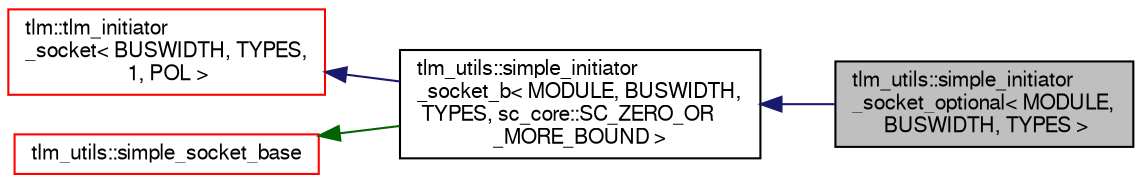 digraph "tlm_utils::simple_initiator_socket_optional&lt; MODULE, BUSWIDTH, TYPES &gt;"
{
  edge [fontname="FreeSans",fontsize="10",labelfontname="FreeSans",labelfontsize="10"];
  node [fontname="FreeSans",fontsize="10",shape=record];
  rankdir="LR";
  Node12 [label="tlm_utils::simple_initiator\l_socket_optional\< MODULE,\l BUSWIDTH, TYPES \>",height=0.2,width=0.4,color="black", fillcolor="grey75", style="filled", fontcolor="black"];
  Node13 -> Node12 [dir="back",color="midnightblue",fontsize="10",style="solid",fontname="FreeSans"];
  Node13 [label="tlm_utils::simple_initiator\l_socket_b\< MODULE, BUSWIDTH,\l TYPES, sc_core::SC_ZERO_OR\l_MORE_BOUND \>",height=0.2,width=0.4,color="black", fillcolor="white", style="filled",URL="$a02671.html"];
  Node14 -> Node13 [dir="back",color="midnightblue",fontsize="10",style="solid",fontname="FreeSans"];
  Node14 [label="tlm::tlm_initiator\l_socket\< BUSWIDTH, TYPES,\l 1, POL \>",height=0.2,width=0.4,color="red", fillcolor="white", style="filled",URL="$a02519.html"];
  Node24 -> Node13 [dir="back",color="darkgreen",fontsize="10",style="solid",fontname="FreeSans"];
  Node24 [label="tlm_utils::simple_socket_base",height=0.2,width=0.4,color="red", fillcolor="white", style="filled",URL="$a02531.html"];
}
